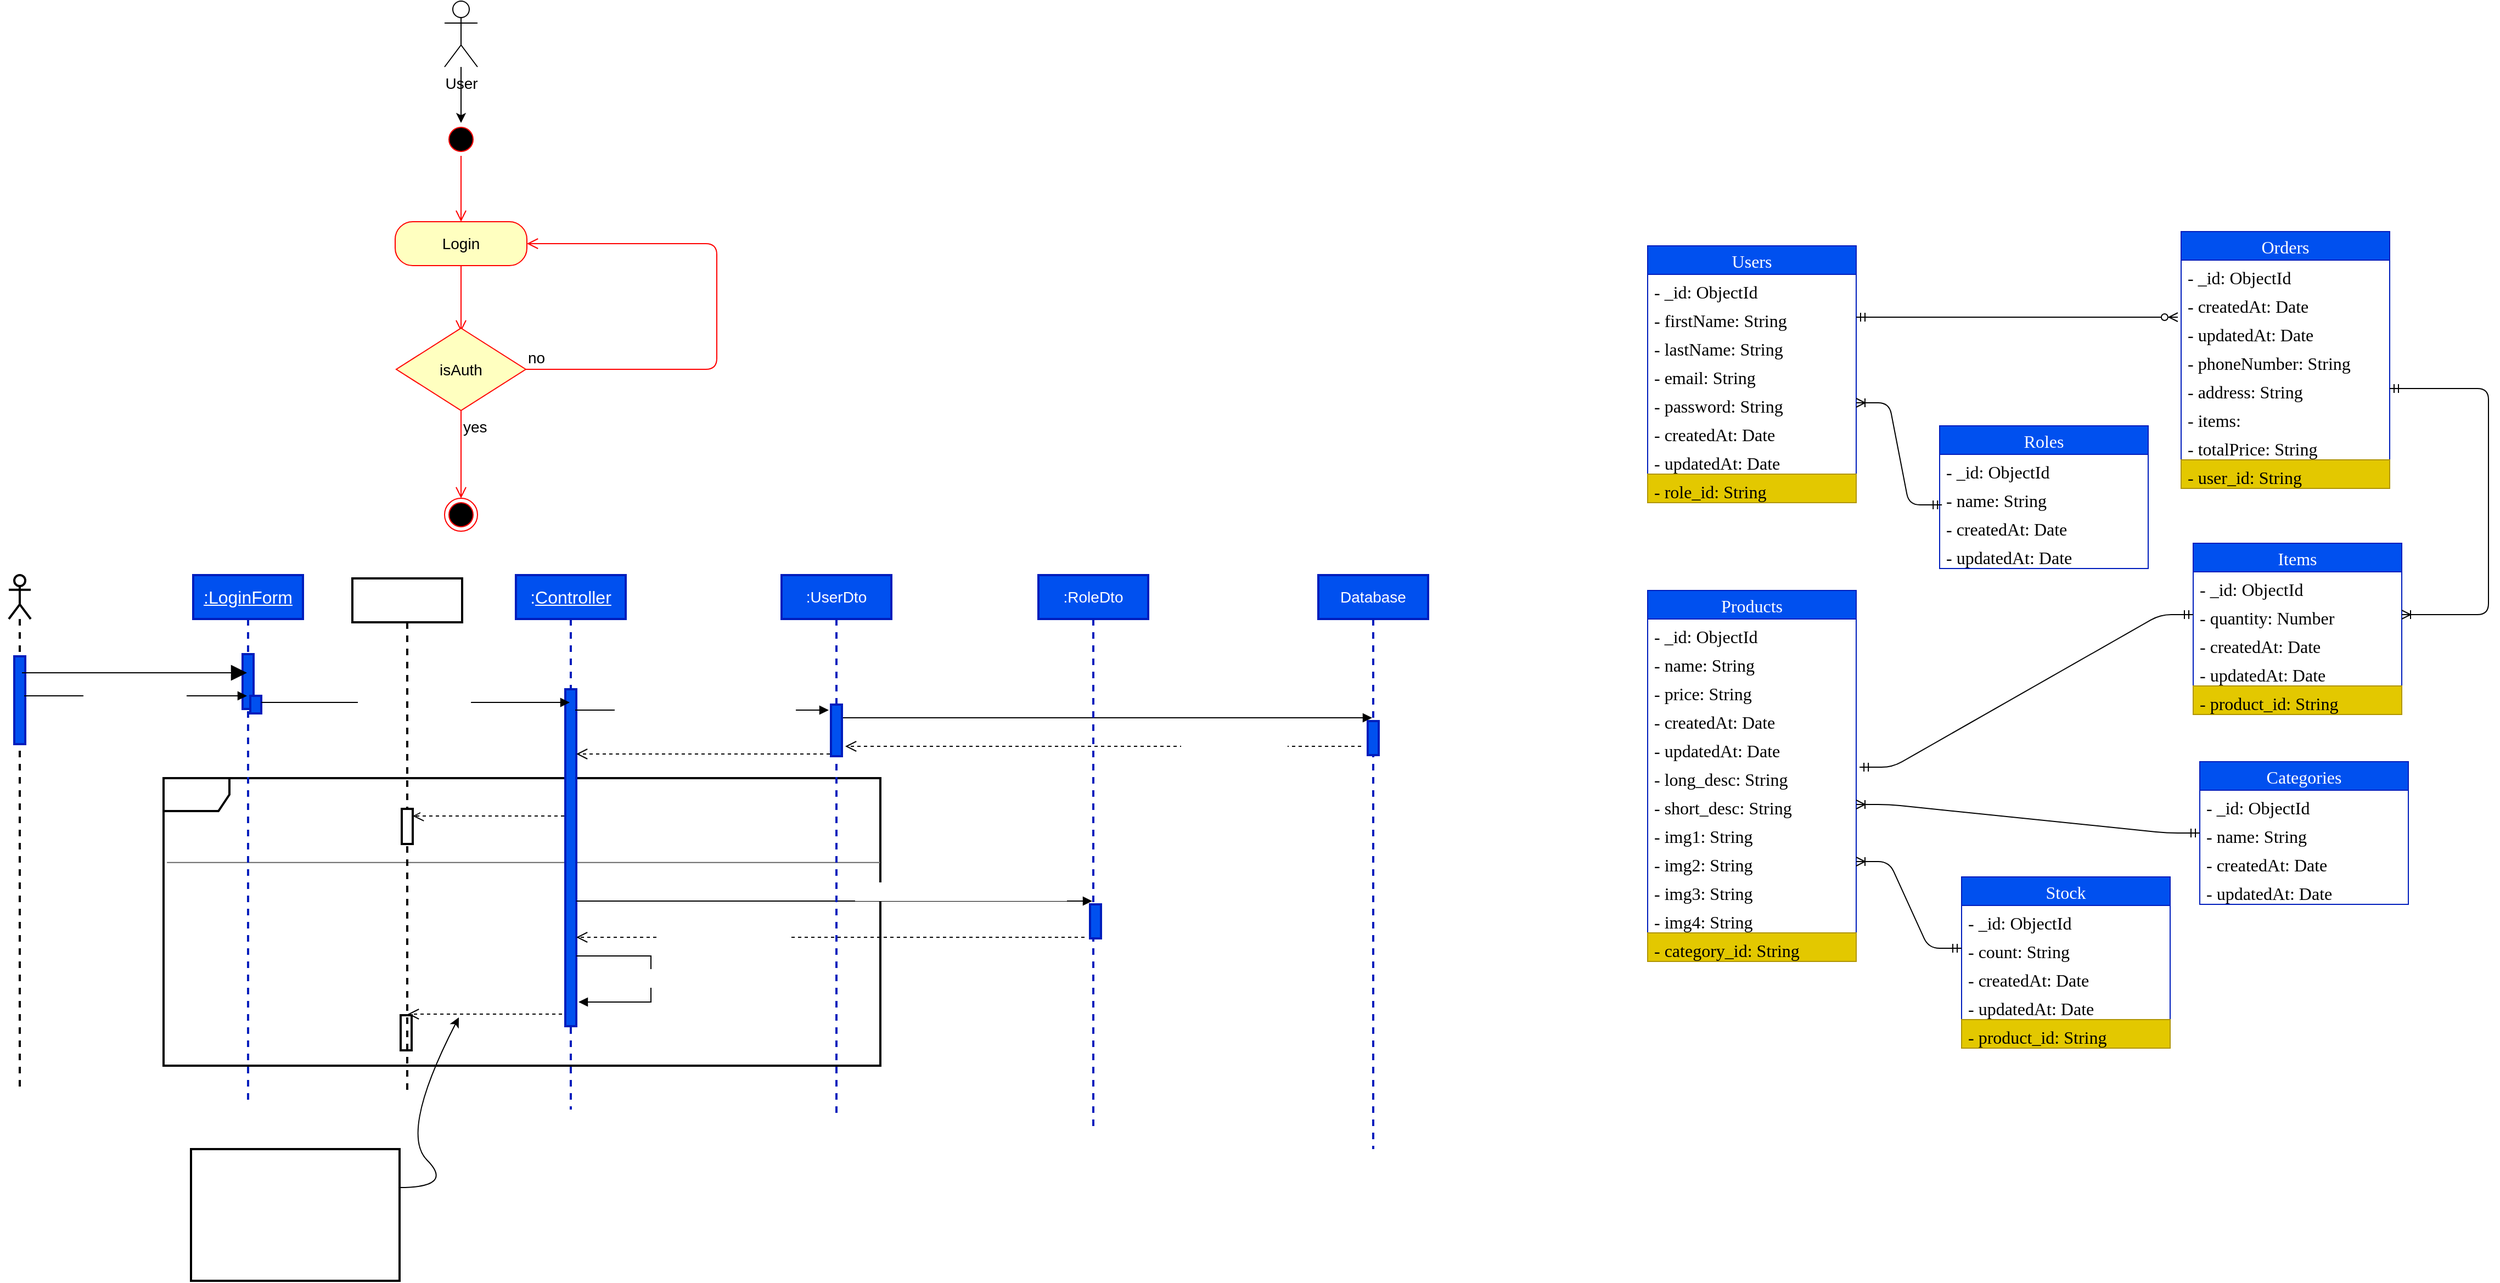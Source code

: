 <mxfile>
    <diagram id="LPCKoAhp3PluDubOU_Ly" name="Page-1">
        <mxGraphModel dx="2795" dy="1184" grid="0" gridSize="10" guides="1" tooltips="1" connect="1" arrows="1" fold="1" page="0" pageScale="1" pageWidth="850" pageHeight="1100" math="0" shadow="0">
            <root>
                <mxCell id="0"/>
                <mxCell id="1" parent="0"/>
                <mxCell id="98" value="" style="group" parent="1" vertex="1" connectable="0">
                    <mxGeometry x="-1232" y="625" width="653" height="262" as="geometry"/>
                </mxCell>
                <mxCell id="95" value="alt" style="shape=umlFrame;whiteSpace=wrap;html=1;strokeWidth=2;fontSize=14;fontColor=#FFFFFF;spacingTop=1;" parent="98" vertex="1">
                    <mxGeometry width="653" height="262" as="geometry"/>
                </mxCell>
                <mxCell id="97" value="&amp;nbsp;[ User not existed ]" style="text;html=1;align=center;verticalAlign=middle;resizable=0;points=[];autosize=1;strokeColor=none;fillColor=none;fontSize=14;fontColor=#FFFFFF;" parent="98" vertex="1">
                    <mxGeometry x="-12.282" y="31.404" width="139" height="29" as="geometry"/>
                </mxCell>
                <mxCell id="99" value="&amp;nbsp;[ User existed ]" style="text;html=1;align=center;verticalAlign=middle;resizable=0;points=[];autosize=1;strokeColor=none;fillColor=none;fontSize=14;fontColor=#FFFFFF;" parent="98" vertex="1">
                    <mxGeometry x="3.071" y="127.411" width="115" height="29" as="geometry"/>
                </mxCell>
                <mxCell id="96" value="" style="line;strokeWidth=1;fillColor=#f5f5f5;align=left;verticalAlign=middle;spacingTop=-1;spacingLeft=3;spacingRight=3;rotatable=0;labelPosition=right;points=[];portConstraint=eastwest;strokeColor=#666666;fontSize=14;fontColor=#333333;" parent="98" vertex="1">
                    <mxGeometry x="3.071" y="73.261" width="649.929" height="7.178" as="geometry"/>
                </mxCell>
                <mxCell id="105" value="7.1: Response Error" style="html=1;verticalAlign=bottom;endArrow=open;dashed=1;endSize=8;fontSize=14;fontColor=#FFFFFF;" parent="98" target="104" edge="1">
                    <mxGeometry relative="1" as="geometry">
                        <mxPoint x="365" y="34.441" as="sourcePoint"/>
                        <mxPoint x="285" y="34.441" as="targetPoint"/>
                    </mxGeometry>
                </mxCell>
                <mxCell id="118" value="7.2.4: Response" style="html=1;verticalAlign=bottom;endArrow=open;dashed=1;endSize=8;fontSize=14;fontColor=#FFFFFF;" parent="98" target="103" edge="1">
                    <mxGeometry relative="1" as="geometry">
                        <mxPoint x="369" y="215" as="sourcePoint"/>
                        <mxPoint x="289" y="215" as="targetPoint"/>
                    </mxGeometry>
                </mxCell>
                <mxCell id="114" value="" style="html=1;points=[];perimeter=orthogonalPerimeter;strokeWidth=2;fontSize=14;fontColor=#FFFFFF;" parent="98" vertex="1">
                    <mxGeometry x="216" y="216" width="10" height="32" as="geometry"/>
                </mxCell>
                <mxCell id="2" value="Users" style="swimlane;fontStyle=0;childLayout=stackLayout;horizontal=1;startSize=26;horizontalStack=0;resizeParent=1;resizeParentMax=0;resizeLast=0;collapsible=1;marginBottom=0;fillColor=#0050ef;fontColor=#ffffff;strokeColor=#001DBC;fontSize=16;spacingTop=0;spacing=2;fontFamily=Times New Roman;" parent="1" vertex="1">
                    <mxGeometry x="120" y="140" width="190" height="234" as="geometry"/>
                </mxCell>
                <mxCell id="3" value="- _id: ObjectId" style="text;strokeColor=none;fillColor=none;align=left;verticalAlign=top;spacingLeft=4;spacingRight=4;overflow=hidden;rotatable=0;points=[[0,0.5],[1,0.5]];portConstraint=eastwest;fontSize=16;spacingTop=0;spacing=2;fontFamily=Times New Roman;" parent="2" vertex="1">
                    <mxGeometry y="26" width="190" height="26" as="geometry"/>
                </mxCell>
                <mxCell id="6" value="- firstName: String&#10;" style="text;strokeColor=none;fillColor=none;align=left;verticalAlign=top;spacingLeft=4;spacingRight=4;overflow=hidden;rotatable=0;points=[[0,0.5],[1,0.5]];portConstraint=eastwest;fontSize=16;spacingTop=0;spacing=2;fontFamily=Times New Roman;" parent="2" vertex="1">
                    <mxGeometry y="52" width="190" height="26" as="geometry"/>
                </mxCell>
                <mxCell id="7" value="- lastName: String" style="text;strokeColor=none;fillColor=none;align=left;verticalAlign=top;spacingLeft=4;spacingRight=4;overflow=hidden;rotatable=0;points=[[0,0.5],[1,0.5]];portConstraint=eastwest;fontSize=16;spacingTop=0;spacing=2;fontFamily=Times New Roman;" parent="2" vertex="1">
                    <mxGeometry y="78" width="190" height="26" as="geometry"/>
                </mxCell>
                <mxCell id="8" value="- email: String" style="text;strokeColor=none;fillColor=none;align=left;verticalAlign=top;spacingLeft=4;spacingRight=4;overflow=hidden;rotatable=0;points=[[0,0.5],[1,0.5]];portConstraint=eastwest;fontSize=16;spacingTop=0;spacing=2;fontFamily=Times New Roman;" parent="2" vertex="1">
                    <mxGeometry y="104" width="190" height="26" as="geometry"/>
                </mxCell>
                <mxCell id="9" value="- password: String" style="text;strokeColor=none;fillColor=none;align=left;verticalAlign=top;spacingLeft=4;spacingRight=4;overflow=hidden;rotatable=0;points=[[0,0.5],[1,0.5]];portConstraint=eastwest;fontSize=16;spacingTop=0;spacing=2;fontFamily=Times New Roman;" parent="2" vertex="1">
                    <mxGeometry y="130" width="190" height="26" as="geometry"/>
                </mxCell>
                <mxCell id="10" value="- createdAt: Date" style="text;strokeColor=none;fillColor=none;align=left;verticalAlign=top;spacingLeft=4;spacingRight=4;overflow=hidden;rotatable=0;points=[[0,0.5],[1,0.5]];portConstraint=eastwest;fontSize=16;spacingTop=0;spacing=2;fontFamily=Times New Roman;" parent="2" vertex="1">
                    <mxGeometry y="156" width="190" height="26" as="geometry"/>
                </mxCell>
                <mxCell id="11" value="- updatedAt: Date" style="text;strokeColor=none;fillColor=none;align=left;verticalAlign=top;spacingLeft=4;spacingRight=4;overflow=hidden;rotatable=0;points=[[0,0.5],[1,0.5]];portConstraint=eastwest;fontSize=16;spacingTop=0;spacing=2;fontFamily=Times New Roman;" parent="2" vertex="1">
                    <mxGeometry y="182" width="190" height="26" as="geometry"/>
                </mxCell>
                <mxCell id="27" value="- role_id: String" style="text;strokeColor=#B09500;fillColor=#e3c800;align=left;verticalAlign=top;spacingLeft=4;spacingRight=4;overflow=hidden;rotatable=0;points=[[0,0.5],[1,0.5]];portConstraint=eastwest;fontSize=16;fontColor=#000000;spacingTop=0;spacing=2;fontFamily=Times New Roman;" parent="2" vertex="1">
                    <mxGeometry y="208" width="190" height="26" as="geometry"/>
                </mxCell>
                <mxCell id="12" value="Roles" style="swimlane;fontStyle=0;childLayout=stackLayout;horizontal=1;startSize=26;horizontalStack=0;resizeParent=1;resizeParentMax=0;resizeLast=0;collapsible=1;marginBottom=0;fillColor=#0050ef;fontColor=#ffffff;strokeColor=#001DBC;fontSize=16;spacingTop=0;spacing=2;fontFamily=Times New Roman;" parent="1" vertex="1">
                    <mxGeometry x="386" y="304" width="190" height="130" as="geometry">
                        <mxRectangle x="510" y="80" width="76" height="31" as="alternateBounds"/>
                    </mxGeometry>
                </mxCell>
                <mxCell id="13" value="- _id: ObjectId" style="text;strokeColor=none;fillColor=none;align=left;verticalAlign=top;spacingLeft=4;spacingRight=4;overflow=hidden;rotatable=0;points=[[0,0.5],[1,0.5]];portConstraint=eastwest;fontSize=16;spacingTop=0;spacing=2;fontFamily=Times New Roman;" parent="12" vertex="1">
                    <mxGeometry y="26" width="190" height="26" as="geometry"/>
                </mxCell>
                <mxCell id="14" value="- name: String" style="text;strokeColor=none;fillColor=none;align=left;verticalAlign=top;spacingLeft=4;spacingRight=4;overflow=hidden;rotatable=0;points=[[0,0.5],[1,0.5]];portConstraint=eastwest;fontSize=16;spacingTop=0;spacing=2;fontFamily=Times New Roman;" parent="12" vertex="1">
                    <mxGeometry y="52" width="190" height="26" as="geometry"/>
                </mxCell>
                <mxCell id="22" value="- createdAt: Date" style="text;strokeColor=none;fillColor=none;align=left;verticalAlign=top;spacingLeft=4;spacingRight=4;overflow=hidden;rotatable=0;points=[[0,0.5],[1,0.5]];portConstraint=eastwest;fontSize=16;spacingTop=0;spacing=2;fontFamily=Times New Roman;" parent="12" vertex="1">
                    <mxGeometry y="78" width="190" height="26" as="geometry"/>
                </mxCell>
                <mxCell id="23" value="- updatedAt: Date" style="text;strokeColor=none;fillColor=none;align=left;verticalAlign=top;spacingLeft=4;spacingRight=4;overflow=hidden;rotatable=0;points=[[0,0.5],[1,0.5]];portConstraint=eastwest;fontSize=16;spacingTop=0;spacing=2;fontFamily=Times New Roman;" parent="12" vertex="1">
                    <mxGeometry y="104" width="190" height="26" as="geometry"/>
                </mxCell>
                <mxCell id="26" value="" style="edgeStyle=entityRelationEdgeStyle;fontSize=16;endArrow=ERoneToMany;startArrow=ERmandOne;entryX=1;entryY=0.5;entryDx=0;entryDy=0;exitX=0.011;exitY=0.769;exitDx=0;exitDy=0;exitPerimeter=0;spacingTop=0;spacing=2;fontFamily=Times New Roman;" parent="1" source="14" target="9" edge="1">
                    <mxGeometry width="100" height="100" relative="1" as="geometry">
                        <mxPoint x="370" y="420" as="sourcePoint"/>
                        <mxPoint x="470" y="320" as="targetPoint"/>
                    </mxGeometry>
                </mxCell>
                <mxCell id="28" value="Products" style="swimlane;fontStyle=0;childLayout=stackLayout;horizontal=1;startSize=26;horizontalStack=0;resizeParent=1;resizeParentMax=0;resizeLast=0;collapsible=1;marginBottom=0;fillColor=#0050ef;fontColor=#ffffff;strokeColor=#001DBC;fontSize=16;spacingTop=0;spacing=2;fontFamily=Times New Roman;" parent="1" vertex="1">
                    <mxGeometry x="120" y="454" width="190" height="338" as="geometry"/>
                </mxCell>
                <mxCell id="29" value="- _id: ObjectId" style="text;strokeColor=none;fillColor=none;align=left;verticalAlign=top;spacingLeft=4;spacingRight=4;overflow=hidden;rotatable=0;points=[[0,0.5],[1,0.5]];portConstraint=eastwest;fontSize=16;spacingTop=0;spacing=2;fontFamily=Times New Roman;" parent="28" vertex="1">
                    <mxGeometry y="26" width="190" height="26" as="geometry"/>
                </mxCell>
                <mxCell id="30" value="- name: String" style="text;strokeColor=none;fillColor=none;align=left;verticalAlign=top;spacingLeft=4;spacingRight=4;overflow=hidden;rotatable=0;points=[[0,0.5],[1,0.5]];portConstraint=eastwest;fontSize=16;spacingTop=0;spacing=2;fontFamily=Times New Roman;" parent="28" vertex="1">
                    <mxGeometry y="52" width="190" height="26" as="geometry"/>
                </mxCell>
                <mxCell id="33" value="- price: String" style="text;strokeColor=none;fillColor=none;align=left;verticalAlign=top;spacingLeft=4;spacingRight=4;overflow=hidden;rotatable=0;points=[[0,0.5],[1,0.5]];portConstraint=eastwest;fontSize=16;spacingTop=0;spacing=2;fontFamily=Times New Roman;" parent="28" vertex="1">
                    <mxGeometry y="78" width="190" height="26" as="geometry"/>
                </mxCell>
                <mxCell id="31" value="- createdAt: Date" style="text;strokeColor=none;fillColor=none;align=left;verticalAlign=top;spacingLeft=4;spacingRight=4;overflow=hidden;rotatable=0;points=[[0,0.5],[1,0.5]];portConstraint=eastwest;fontSize=16;spacingTop=0;spacing=2;fontFamily=Times New Roman;" parent="28" vertex="1">
                    <mxGeometry y="104" width="190" height="26" as="geometry"/>
                </mxCell>
                <mxCell id="32" value="- updatedAt: Date" style="text;strokeColor=none;fillColor=none;align=left;verticalAlign=top;spacingLeft=4;spacingRight=4;overflow=hidden;rotatable=0;points=[[0,0.5],[1,0.5]];portConstraint=eastwest;fontSize=16;spacingTop=0;spacing=2;fontFamily=Times New Roman;" parent="28" vertex="1">
                    <mxGeometry y="130" width="190" height="26" as="geometry"/>
                </mxCell>
                <mxCell id="41" value="- long_desc: String" style="text;strokeColor=none;fillColor=none;align=left;verticalAlign=top;spacingLeft=4;spacingRight=4;overflow=hidden;rotatable=0;points=[[0,0.5],[1,0.5]];portConstraint=eastwest;fontSize=16;spacingTop=0;spacing=2;fontFamily=Times New Roman;" parent="28" vertex="1">
                    <mxGeometry y="156" width="190" height="26" as="geometry"/>
                </mxCell>
                <mxCell id="50" value="- short_desc: String" style="text;strokeColor=none;fillColor=none;align=left;verticalAlign=top;spacingLeft=4;spacingRight=4;overflow=hidden;rotatable=0;points=[[0,0.5],[1,0.5]];portConstraint=eastwest;fontSize=16;spacingTop=0;spacing=2;fontFamily=Times New Roman;" parent="28" vertex="1">
                    <mxGeometry y="182" width="190" height="26" as="geometry"/>
                </mxCell>
                <mxCell id="51" value="- img1: String" style="text;strokeColor=none;fillColor=none;align=left;verticalAlign=top;spacingLeft=4;spacingRight=4;overflow=hidden;rotatable=0;points=[[0,0.5],[1,0.5]];portConstraint=eastwest;fontSize=16;spacingTop=0;spacing=2;fontFamily=Times New Roman;" parent="28" vertex="1">
                    <mxGeometry y="208" width="190" height="26" as="geometry"/>
                </mxCell>
                <mxCell id="52" value="- img2: String" style="text;strokeColor=none;fillColor=none;align=left;verticalAlign=top;spacingLeft=4;spacingRight=4;overflow=hidden;rotatable=0;points=[[0,0.5],[1,0.5]];portConstraint=eastwest;fontSize=16;spacingTop=0;spacing=2;fontFamily=Times New Roman;" parent="28" vertex="1">
                    <mxGeometry y="234" width="190" height="26" as="geometry"/>
                </mxCell>
                <mxCell id="53" value="- img3: String" style="text;strokeColor=none;fillColor=none;align=left;verticalAlign=top;spacingLeft=4;spacingRight=4;overflow=hidden;rotatable=0;points=[[0,0.5],[1,0.5]];portConstraint=eastwest;fontSize=16;spacingTop=0;spacing=2;fontFamily=Times New Roman;" parent="28" vertex="1">
                    <mxGeometry y="260" width="190" height="26" as="geometry"/>
                </mxCell>
                <mxCell id="54" value="- img4: String" style="text;strokeColor=none;fillColor=none;align=left;verticalAlign=top;spacingLeft=4;spacingRight=4;overflow=hidden;rotatable=0;points=[[0,0.5],[1,0.5]];portConstraint=eastwest;fontSize=16;spacingTop=0;spacing=2;fontFamily=Times New Roman;" parent="28" vertex="1">
                    <mxGeometry y="286" width="190" height="26" as="geometry"/>
                </mxCell>
                <mxCell id="39" value="- category_id: String" style="text;strokeColor=#B09500;fillColor=#e3c800;align=left;verticalAlign=top;spacingLeft=4;spacingRight=4;overflow=hidden;rotatable=0;points=[[0,0.5],[1,0.5]];portConstraint=eastwest;fontSize=16;fontColor=#000000;spacingTop=0;spacing=2;fontFamily=Times New Roman;" parent="28" vertex="1">
                    <mxGeometry y="312" width="190" height="26" as="geometry"/>
                </mxCell>
                <mxCell id="34" value="Categories" style="swimlane;fontStyle=0;childLayout=stackLayout;horizontal=1;startSize=26;horizontalStack=0;resizeParent=1;resizeParentMax=0;resizeLast=0;collapsible=1;marginBottom=0;fillColor=#0050ef;fontColor=#ffffff;strokeColor=#001DBC;fontSize=16;spacingTop=0;spacing=2;fontFamily=Times New Roman;" parent="1" vertex="1">
                    <mxGeometry x="623" y="610" width="190" height="130" as="geometry"/>
                </mxCell>
                <mxCell id="35" value="- _id: ObjectId" style="text;strokeColor=none;fillColor=none;align=left;verticalAlign=top;spacingLeft=4;spacingRight=4;overflow=hidden;rotatable=0;points=[[0,0.5],[1,0.5]];portConstraint=eastwest;fontSize=16;spacingTop=0;spacing=2;fontFamily=Times New Roman;" parent="34" vertex="1">
                    <mxGeometry y="26" width="190" height="26" as="geometry"/>
                </mxCell>
                <mxCell id="36" value="- name: String" style="text;strokeColor=none;fillColor=none;align=left;verticalAlign=top;spacingLeft=4;spacingRight=4;overflow=hidden;rotatable=0;points=[[0,0.5],[1,0.5]];portConstraint=eastwest;fontSize=16;spacingTop=0;spacing=2;fontFamily=Times New Roman;" parent="34" vertex="1">
                    <mxGeometry y="52" width="190" height="26" as="geometry"/>
                </mxCell>
                <mxCell id="37" value="- createdAt: Date" style="text;strokeColor=none;fillColor=none;align=left;verticalAlign=top;spacingLeft=4;spacingRight=4;overflow=hidden;rotatable=0;points=[[0,0.5],[1,0.5]];portConstraint=eastwest;fontSize=16;spacingTop=0;spacing=2;fontFamily=Times New Roman;" parent="34" vertex="1">
                    <mxGeometry y="78" width="190" height="26" as="geometry"/>
                </mxCell>
                <mxCell id="38" value="- updatedAt: Date" style="text;strokeColor=none;fillColor=none;align=left;verticalAlign=top;spacingLeft=4;spacingRight=4;overflow=hidden;rotatable=0;points=[[0,0.5],[1,0.5]];portConstraint=eastwest;fontSize=16;spacingTop=0;spacing=2;fontFamily=Times New Roman;" parent="34" vertex="1">
                    <mxGeometry y="104" width="190" height="26" as="geometry"/>
                </mxCell>
                <mxCell id="40" value="" style="edgeStyle=entityRelationEdgeStyle;fontSize=16;endArrow=ERoneToMany;startArrow=ERmandOne;entryX=1;entryY=0.5;entryDx=0;entryDy=0;exitX=0;exitY=0.5;exitDx=0;exitDy=0;spacingTop=0;spacing=2;fontFamily=Times New Roman;" parent="1" source="36" target="50" edge="1">
                    <mxGeometry width="100" height="100" relative="1" as="geometry">
                        <mxPoint x="815" y="674.004" as="sourcePoint"/>
                        <mxPoint x="612.91" y="753.01" as="targetPoint"/>
                    </mxGeometry>
                </mxCell>
                <mxCell id="55" value="Login" style="rounded=1;whiteSpace=wrap;html=1;arcSize=40;fontColor=#000000;fillColor=#ffffc0;strokeColor=#ff0000;fontSize=14;" parent="1" vertex="1">
                    <mxGeometry x="-1021" y="118" width="120" height="40" as="geometry"/>
                </mxCell>
                <mxCell id="56" value="" style="edgeStyle=orthogonalEdgeStyle;html=1;verticalAlign=bottom;endArrow=open;endSize=8;strokeColor=#ff0000;fontSize=14;" parent="1" source="55" edge="1">
                    <mxGeometry relative="1" as="geometry">
                        <mxPoint x="-961" y="218" as="targetPoint"/>
                    </mxGeometry>
                </mxCell>
                <mxCell id="57" value="" style="ellipse;html=1;shape=startState;fillColor=#000000;strokeColor=#ff0000;fontSize=14;" parent="1" vertex="1">
                    <mxGeometry x="-976" y="28" width="30" height="30" as="geometry"/>
                </mxCell>
                <mxCell id="58" value="" style="edgeStyle=orthogonalEdgeStyle;html=1;verticalAlign=bottom;endArrow=open;endSize=8;strokeColor=#ff0000;fontSize=14;" parent="1" source="57" edge="1">
                    <mxGeometry relative="1" as="geometry">
                        <mxPoint x="-961" y="118" as="targetPoint"/>
                    </mxGeometry>
                </mxCell>
                <mxCell id="60" value="" style="edgeStyle=none;html=1;fontSize=14;" parent="1" source="59" target="57" edge="1">
                    <mxGeometry relative="1" as="geometry"/>
                </mxCell>
                <mxCell id="59" value="User" style="shape=umlActor;verticalLabelPosition=bottom;verticalAlign=top;html=1;fontSize=14;" parent="1" vertex="1">
                    <mxGeometry x="-976" y="-83" width="30" height="60" as="geometry"/>
                </mxCell>
                <mxCell id="61" value="&lt;font color=&quot;#000000&quot;&gt;isAuth&lt;/font&gt;" style="rhombus;whiteSpace=wrap;html=1;fillColor=#ffffc0;strokeColor=#ff0000;fontSize=14;" parent="1" vertex="1">
                    <mxGeometry x="-1020" y="215" width="118" height="75" as="geometry"/>
                </mxCell>
                <mxCell id="62" value="no" style="edgeStyle=orthogonalEdgeStyle;html=1;align=left;verticalAlign=bottom;endArrow=open;endSize=8;strokeColor=#ff0000;fontSize=14;" parent="1" source="61" target="55" edge="1">
                    <mxGeometry x="-1" relative="1" as="geometry">
                        <mxPoint x="-899" y="133" as="targetPoint"/>
                        <Array as="points">
                            <mxPoint x="-728" y="253"/>
                            <mxPoint x="-728" y="138"/>
                        </Array>
                    </mxGeometry>
                </mxCell>
                <mxCell id="63" value="yes" style="edgeStyle=orthogonalEdgeStyle;html=1;align=left;verticalAlign=top;endArrow=open;endSize=8;strokeColor=#ff0000;fontSize=14;" parent="1" source="61" target="64" edge="1">
                    <mxGeometry x="-1" relative="1" as="geometry">
                        <mxPoint x="-961" y="385" as="targetPoint"/>
                    </mxGeometry>
                </mxCell>
                <mxCell id="64" value="" style="ellipse;html=1;shape=endState;fillColor=#000000;strokeColor=#ff0000;fontSize=14;fontColor=#000000;" parent="1" vertex="1">
                    <mxGeometry x="-976" y="370" width="30" height="30" as="geometry"/>
                </mxCell>
                <mxCell id="66" value="&lt;u&gt;:LoginForm&lt;br&gt;&lt;/u&gt;" style="shape=umlLifeline;perimeter=lifelinePerimeter;whiteSpace=wrap;html=1;container=1;collapsible=0;recursiveResize=0;outlineConnect=0;fontSize=16;fontColor=#ffffff;fillColor=#0050ef;strokeColor=#001DBC;spacing=2;strokeWidth=2;" parent="1" vertex="1">
                    <mxGeometry x="-1205" y="440" width="100" height="480" as="geometry"/>
                </mxCell>
                <mxCell id="73" value="" style="html=1;points=[];perimeter=orthogonalPerimeter;strokeWidth=2;fontSize=16;fontColor=#ffffff;fillColor=#0050ef;strokeColor=#001DBC;" parent="66" vertex="1">
                    <mxGeometry x="45" y="72" width="10" height="50" as="geometry"/>
                </mxCell>
                <mxCell id="82" value="" style="html=1;points=[];perimeter=orthogonalPerimeter;strokeWidth=2;fontSize=14;fontColor=#ffffff;fillColor=#0050ef;strokeColor=#001DBC;" parent="66" vertex="1">
                    <mxGeometry x="52" y="110" width="10" height="16" as="geometry"/>
                </mxCell>
                <mxCell id="71" value="" style="shape=umlLifeline;participant=umlActor;perimeter=lifelinePerimeter;whiteSpace=wrap;html=1;container=1;collapsible=0;recursiveResize=0;verticalAlign=top;spacingTop=36;outlineConnect=0;strokeWidth=2;fontSize=16;fontColor=#FFFFFF;" parent="1" vertex="1">
                    <mxGeometry x="-1373" y="440" width="20" height="470" as="geometry"/>
                </mxCell>
                <mxCell id="72" value="" style="html=1;points=[];perimeter=orthogonalPerimeter;strokeWidth=2;fontSize=16;fontColor=#ffffff;fillColor=#0050ef;strokeColor=#001DBC;" parent="71" vertex="1">
                    <mxGeometry x="5" y="74" width="10" height="80" as="geometry"/>
                </mxCell>
                <mxCell id="76" value="" style="endArrow=block;endFill=1;endSize=12;html=1;fontSize=16;fontColor=#FFFFFF;" parent="71" target="66" edge="1">
                    <mxGeometry width="160" relative="1" as="geometry">
                        <mxPoint x="12" y="89" as="sourcePoint"/>
                        <mxPoint x="172" y="89" as="targetPoint"/>
                    </mxGeometry>
                </mxCell>
                <mxCell id="84" value="2: Click &quot;Login&quot;" style="html=1;verticalAlign=bottom;endArrow=block;fontSize=14;fontColor=#FFFFFF;" parent="71" target="66" edge="1">
                    <mxGeometry x="-0.015" y="-3" width="80" relative="1" as="geometry">
                        <mxPoint x="14" y="110" as="sourcePoint"/>
                        <mxPoint x="94" y="110" as="targetPoint"/>
                        <mxPoint as="offset"/>
                    </mxGeometry>
                </mxCell>
                <mxCell id="74" value=":&lt;u&gt;Controller&lt;br&gt;&lt;/u&gt;" style="shape=umlLifeline;perimeter=lifelinePerimeter;whiteSpace=wrap;html=1;container=1;collapsible=0;recursiveResize=0;outlineConnect=0;fontSize=16;fontColor=#ffffff;fillColor=#0050ef;strokeColor=#001DBC;spacing=2;strokeWidth=2;" parent="1" vertex="1">
                    <mxGeometry x="-911" y="440" width="100" height="487" as="geometry"/>
                </mxCell>
                <mxCell id="75" value="" style="html=1;points=[];perimeter=orthogonalPerimeter;strokeWidth=2;fontSize=16;fontColor=#ffffff;fillColor=#0050ef;strokeColor=#001DBC;" parent="74" vertex="1">
                    <mxGeometry x="45" y="104" width="10" height="307" as="geometry"/>
                </mxCell>
                <mxCell id="89" value="4: findOne( {email: email} )" style="html=1;verticalAlign=bottom;endArrow=block;fontSize=14;fontColor=#FFFFFF;" parent="74" edge="1">
                    <mxGeometry x="0.022" y="-9" width="80" relative="1" as="geometry">
                        <mxPoint x="54" y="123" as="sourcePoint"/>
                        <mxPoint x="285" y="123" as="targetPoint"/>
                        <mxPoint as="offset"/>
                    </mxGeometry>
                </mxCell>
                <mxCell id="106" value="7.2.1: findById( Result.role_id )" style="html=1;verticalAlign=bottom;endArrow=block;fontSize=14;fontColor=#FFFFFF;" parent="74" target="86" edge="1">
                    <mxGeometry x="0.489" y="-2" width="80" relative="1" as="geometry">
                        <mxPoint x="55" y="297" as="sourcePoint"/>
                        <mxPoint x="469" y="297" as="targetPoint"/>
                        <mxPoint as="offset"/>
                    </mxGeometry>
                </mxCell>
                <mxCell id="116" value="" style="edgeStyle=orthogonalEdgeStyle;html=1;align=left;spacingLeft=2;endArrow=block;rounded=0;fontSize=14;fontColor=#FFFFFF;" parent="74" edge="1">
                    <mxGeometry x="0.221" y="-9" relative="1" as="geometry">
                        <mxPoint x="55" y="347" as="sourcePoint"/>
                        <Array as="points">
                            <mxPoint x="123" y="347"/>
                            <mxPoint x="123" y="389"/>
                            <mxPoint x="60" y="389"/>
                        </Array>
                        <mxPoint x="57" y="389" as="targetPoint"/>
                        <mxPoint x="9" y="9" as="offset"/>
                    </mxGeometry>
                </mxCell>
                <mxCell id="117" value="7.2.3: authenticationClient( email, pass )" style="edgeLabel;html=1;align=center;verticalAlign=middle;resizable=0;points=[];fontSize=14;fontColor=#FFFFFF;" parent="116" vertex="1" connectable="0">
                    <mxGeometry x="0.159" y="-1" relative="1" as="geometry">
                        <mxPoint x="62" y="-14" as="offset"/>
                    </mxGeometry>
                </mxCell>
                <mxCell id="77" value="1: Input email/password" style="text;html=1;align=center;verticalAlign=middle;resizable=0;points=[];autosize=1;strokeColor=none;fillColor=none;fontSize=14;fontColor=#FFFFFF;" parent="1" vertex="1">
                    <mxGeometry x="-1342" y="501" width="166" height="29" as="geometry"/>
                </mxCell>
                <mxCell id="83" value="3: Send requrest" style="html=1;verticalAlign=bottom;endArrow=block;fontSize=14;fontColor=#FFFFFF;exitX=1;exitY=0.265;exitDx=0;exitDy=0;exitPerimeter=0;" parent="1" edge="1">
                    <mxGeometry x="-0.011" y="-6" width="80" relative="1" as="geometry">
                        <mxPoint x="-1143" y="556.01" as="sourcePoint"/>
                        <mxPoint x="-862" y="556.01" as="targetPoint"/>
                        <mxPoint as="offset"/>
                    </mxGeometry>
                </mxCell>
                <mxCell id="85" value=":UserDto" style="shape=umlLifeline;perimeter=lifelinePerimeter;whiteSpace=wrap;html=1;container=1;collapsible=0;recursiveResize=0;outlineConnect=0;strokeWidth=2;fontSize=14;fontColor=#ffffff;fillColor=#0050ef;strokeColor=#001DBC;" parent="1" vertex="1">
                    <mxGeometry x="-669" y="440" width="100" height="490" as="geometry"/>
                </mxCell>
                <mxCell id="87" value="" style="html=1;points=[];perimeter=orthogonalPerimeter;strokeWidth=2;fontSize=16;fontColor=#ffffff;fillColor=#0050ef;strokeColor=#001DBC;" parent="85" vertex="1">
                    <mxGeometry x="45" y="118" width="10" height="47" as="geometry"/>
                </mxCell>
                <mxCell id="92" value="5: exec()" style="html=1;verticalAlign=bottom;endArrow=block;fontSize=14;fontColor=#FFFFFF;" parent="85" target="91" edge="1">
                    <mxGeometry x="0.639" width="80" relative="1" as="geometry">
                        <mxPoint x="56" y="130" as="sourcePoint"/>
                        <mxPoint x="136" y="130" as="targetPoint"/>
                        <mxPoint as="offset"/>
                    </mxGeometry>
                </mxCell>
                <mxCell id="86" value=":RoleDto" style="shape=umlLifeline;perimeter=lifelinePerimeter;whiteSpace=wrap;html=1;container=1;collapsible=0;recursiveResize=0;outlineConnect=0;strokeWidth=2;fontSize=14;fontColor=#ffffff;fillColor=#0050ef;strokeColor=#001DBC;" parent="1" vertex="1">
                    <mxGeometry x="-435" y="440" width="100" height="502" as="geometry"/>
                </mxCell>
                <mxCell id="91" value="Database" style="shape=umlLifeline;perimeter=lifelinePerimeter;whiteSpace=wrap;html=1;container=1;collapsible=0;recursiveResize=0;outlineConnect=0;strokeWidth=2;fontSize=14;fontColor=#ffffff;fillColor=#0050ef;strokeColor=#001DBC;" parent="1" vertex="1">
                    <mxGeometry x="-180" y="440" width="100" height="523" as="geometry"/>
                </mxCell>
                <mxCell id="93" value="" style="html=1;points=[];perimeter=orthogonalPerimeter;strokeWidth=2;fontSize=14;fontColor=#ffffff;fillColor=#0050ef;strokeColor=#001DBC;" parent="91" vertex="1">
                    <mxGeometry x="45" y="133" width="10" height="31" as="geometry"/>
                </mxCell>
                <mxCell id="94" value="5: return Object" style="html=1;verticalAlign=bottom;endArrow=open;dashed=1;endSize=8;fontSize=14;fontColor=#FFFFFF;" parent="1" edge="1">
                    <mxGeometry x="-0.504" y="5" relative="1" as="geometry">
                        <mxPoint x="-141" y="596" as="sourcePoint"/>
                        <mxPoint x="-611" y="596" as="targetPoint"/>
                        <Array as="points">
                            <mxPoint x="-344" y="596"/>
                        </Array>
                        <mxPoint as="offset"/>
                    </mxGeometry>
                </mxCell>
                <mxCell id="101" value="6: return Result" style="html=1;verticalAlign=bottom;endArrow=open;dashed=1;endSize=8;fontSize=14;fontColor=#FFFFFF;" parent="1" target="75" edge="1">
                    <mxGeometry relative="1" as="geometry">
                        <mxPoint x="-625" y="603" as="sourcePoint"/>
                        <mxPoint x="-705" y="603" as="targetPoint"/>
                    </mxGeometry>
                </mxCell>
                <mxCell id="103" value="Browser" style="shape=umlLifeline;perimeter=lifelinePerimeter;whiteSpace=wrap;html=1;container=1;collapsible=0;recursiveResize=0;outlineConnect=0;strokeWidth=2;fontSize=14;fontColor=#FFFFFF;" parent="1" vertex="1">
                    <mxGeometry x="-1060" y="443" width="100" height="468" as="geometry"/>
                </mxCell>
                <mxCell id="104" value="" style="html=1;points=[];perimeter=orthogonalPerimeter;strokeWidth=2;fontSize=14;fontColor=#FFFFFF;" parent="103" vertex="1">
                    <mxGeometry x="45" y="210" width="10" height="32" as="geometry"/>
                </mxCell>
                <mxCell id="107" value="" style="html=1;points=[];perimeter=orthogonalPerimeter;strokeWidth=2;fontSize=14;fontColor=#ffffff;fillColor=#0050ef;strokeColor=#001DBC;" parent="1" vertex="1">
                    <mxGeometry x="-388" y="740" width="10" height="31" as="geometry"/>
                </mxCell>
                <mxCell id="108" value="7.2.2: return Result" style="html=1;verticalAlign=bottom;endArrow=open;dashed=1;endSize=8;fontSize=14;fontColor=#FFFFFF;" parent="1" target="75" edge="1">
                    <mxGeometry x="0.417" y="3" relative="1" as="geometry">
                        <mxPoint x="-393" y="770" as="sourcePoint"/>
                        <mxPoint x="-473" y="770" as="targetPoint"/>
                        <mxPoint as="offset"/>
                    </mxGeometry>
                </mxCell>
                <mxCell id="120" value="&lt;h1&gt;Note&lt;/h1&gt;&lt;p&gt;Response { access_token, refresh_token, userInfo } and saving cookie&lt;/p&gt;" style="text;html=1;strokeColor=default;fillColor=none;spacing=5;spacingTop=-20;whiteSpace=wrap;overflow=hidden;rounded=0;sketch=0;strokeWidth=2;fontSize=14;fontColor=#FFFFFF;" parent="1" vertex="1">
                    <mxGeometry x="-1207" y="963" width="190" height="120" as="geometry"/>
                </mxCell>
                <mxCell id="121" value="" style="curved=1;endArrow=classic;html=1;fontSize=14;fontColor=#FFFFFF;" parent="1" edge="1">
                    <mxGeometry width="50" height="50" relative="1" as="geometry">
                        <mxPoint x="-1017" y="998" as="sourcePoint"/>
                        <mxPoint x="-963" y="843" as="targetPoint"/>
                        <Array as="points">
                            <mxPoint x="-967" y="998"/>
                            <mxPoint x="-1017" y="948"/>
                        </Array>
                    </mxGeometry>
                </mxCell>
                <mxCell id="122" value="Login Sequence" style="text;strokeColor=none;fillColor=none;html=1;fontSize=24;fontStyle=1;verticalAlign=middle;align=center;sketch=0;strokeWidth=2;fontColor=#FFFFFF;" parent="1" vertex="1">
                    <mxGeometry x="-1338" y="349" width="100" height="40" as="geometry"/>
                </mxCell>
                <mxCell id="124" value="Orders" style="swimlane;fontStyle=0;childLayout=stackLayout;horizontal=1;startSize=26;horizontalStack=0;resizeParent=1;resizeParentMax=0;resizeLast=0;collapsible=1;marginBottom=0;fillColor=#0050ef;fontColor=#ffffff;strokeColor=#001DBC;fontSize=16;spacingTop=0;spacing=2;fontFamily=Times New Roman;" parent="1" vertex="1">
                    <mxGeometry x="606" y="127" width="190" height="234" as="geometry"/>
                </mxCell>
                <mxCell id="125" value="- _id: ObjectId" style="text;strokeColor=none;fillColor=none;align=left;verticalAlign=top;spacingLeft=4;spacingRight=4;overflow=hidden;rotatable=0;points=[[0,0.5],[1,0.5]];portConstraint=eastwest;fontSize=16;spacingTop=0;spacing=2;fontFamily=Times New Roman;" parent="124" vertex="1">
                    <mxGeometry y="26" width="190" height="26" as="geometry"/>
                </mxCell>
                <mxCell id="127" value="- createdAt: Date" style="text;strokeColor=none;fillColor=none;align=left;verticalAlign=top;spacingLeft=4;spacingRight=4;overflow=hidden;rotatable=0;points=[[0,0.5],[1,0.5]];portConstraint=eastwest;fontSize=16;spacingTop=0;spacing=2;fontFamily=Times New Roman;" parent="124" vertex="1">
                    <mxGeometry y="52" width="190" height="26" as="geometry"/>
                </mxCell>
                <mxCell id="128" value="- updatedAt: Date" style="text;strokeColor=none;fillColor=none;align=left;verticalAlign=top;spacingLeft=4;spacingRight=4;overflow=hidden;rotatable=0;points=[[0,0.5],[1,0.5]];portConstraint=eastwest;fontSize=16;spacingTop=0;spacing=2;fontFamily=Times New Roman;" parent="124" vertex="1">
                    <mxGeometry y="78" width="190" height="26" as="geometry"/>
                </mxCell>
                <mxCell id="136" value="- phoneNumber: String" style="text;strokeColor=none;fillColor=none;align=left;verticalAlign=top;spacingLeft=4;spacingRight=4;overflow=hidden;rotatable=0;points=[[0,0.5],[1,0.5]];portConstraint=eastwest;fontSize=16;spacingTop=0;spacing=2;fontFamily=Times New Roman;" parent="124" vertex="1">
                    <mxGeometry y="104" width="190" height="26" as="geometry"/>
                </mxCell>
                <mxCell id="137" value="- address: String" style="text;strokeColor=none;fillColor=none;align=left;verticalAlign=top;spacingLeft=4;spacingRight=4;overflow=hidden;rotatable=0;points=[[0,0.5],[1,0.5]];portConstraint=eastwest;fontSize=16;spacingTop=0;spacing=2;fontFamily=Times New Roman;" parent="124" vertex="1">
                    <mxGeometry y="130" width="190" height="26" as="geometry"/>
                </mxCell>
                <mxCell id="138" value="- items: " style="text;strokeColor=none;fillColor=none;align=left;verticalAlign=top;spacingLeft=4;spacingRight=4;overflow=hidden;rotatable=0;points=[[0,0.5],[1,0.5]];portConstraint=eastwest;fontSize=16;spacingTop=0;spacing=2;fontFamily=Times New Roman;" parent="124" vertex="1">
                    <mxGeometry y="156" width="190" height="26" as="geometry"/>
                </mxCell>
                <mxCell id="139" value="- totalPrice: String" style="text;strokeColor=none;fillColor=none;align=left;verticalAlign=top;spacingLeft=4;spacingRight=4;overflow=hidden;rotatable=0;points=[[0,0.5],[1,0.5]];portConstraint=eastwest;fontSize=16;spacingTop=0;spacing=2;fontFamily=Times New Roman;" parent="124" vertex="1">
                    <mxGeometry y="182" width="190" height="26" as="geometry"/>
                </mxCell>
                <mxCell id="126" value="- user_id: String" style="text;strokeColor=#B09500;fillColor=#e3c800;align=left;verticalAlign=top;spacingLeft=4;spacingRight=4;overflow=hidden;rotatable=0;points=[[0,0.5],[1,0.5]];portConstraint=eastwest;fontSize=16;spacingTop=0;spacing=2;fontFamily=Times New Roman;fontColor=#000000;" parent="124" vertex="1">
                    <mxGeometry y="208" width="190" height="26" as="geometry"/>
                </mxCell>
                <mxCell id="129" value="Stock" style="swimlane;fontStyle=0;childLayout=stackLayout;horizontal=1;startSize=26;horizontalStack=0;resizeParent=1;resizeParentMax=0;resizeLast=0;collapsible=1;marginBottom=0;fillColor=#0050ef;fontColor=#ffffff;strokeColor=#001DBC;fontSize=16;spacingTop=0;spacing=2;fontFamily=Times New Roman;" parent="1" vertex="1">
                    <mxGeometry x="406" y="715" width="190" height="156" as="geometry">
                        <mxRectangle x="510" y="80" width="76" height="31" as="alternateBounds"/>
                    </mxGeometry>
                </mxCell>
                <mxCell id="130" value="- _id: ObjectId" style="text;strokeColor=none;fillColor=none;align=left;verticalAlign=top;spacingLeft=4;spacingRight=4;overflow=hidden;rotatable=0;points=[[0,0.5],[1,0.5]];portConstraint=eastwest;fontSize=16;spacingTop=0;spacing=2;fontFamily=Times New Roman;" parent="129" vertex="1">
                    <mxGeometry y="26" width="190" height="26" as="geometry"/>
                </mxCell>
                <mxCell id="131" value="- count: String" style="text;strokeColor=none;fillColor=none;align=left;verticalAlign=top;spacingLeft=4;spacingRight=4;overflow=hidden;rotatable=0;points=[[0,0.5],[1,0.5]];portConstraint=eastwest;fontSize=16;spacingTop=0;spacing=2;fontFamily=Times New Roman;" parent="129" vertex="1">
                    <mxGeometry y="52" width="190" height="26" as="geometry"/>
                </mxCell>
                <mxCell id="132" value="- createdAt: Date" style="text;strokeColor=none;fillColor=none;align=left;verticalAlign=top;spacingLeft=4;spacingRight=4;overflow=hidden;rotatable=0;points=[[0,0.5],[1,0.5]];portConstraint=eastwest;fontSize=16;spacingTop=0;spacing=2;fontFamily=Times New Roman;" parent="129" vertex="1">
                    <mxGeometry y="78" width="190" height="26" as="geometry"/>
                </mxCell>
                <mxCell id="133" value="- updatedAt: Date" style="text;strokeColor=none;fillColor=none;align=left;verticalAlign=top;spacingLeft=4;spacingRight=4;overflow=hidden;rotatable=0;points=[[0,0.5],[1,0.5]];portConstraint=eastwest;fontSize=16;spacingTop=0;spacing=2;fontFamily=Times New Roman;" parent="129" vertex="1">
                    <mxGeometry y="104" width="190" height="26" as="geometry"/>
                </mxCell>
                <mxCell id="134" value="- product_id: String" style="text;strokeColor=#B09500;fillColor=#e3c800;align=left;verticalAlign=top;spacingLeft=4;spacingRight=4;overflow=hidden;rotatable=0;points=[[0,0.5],[1,0.5]];portConstraint=eastwest;fontSize=16;spacingTop=0;spacing=2;fontFamily=Times New Roman;fontColor=#000000;" parent="129" vertex="1">
                    <mxGeometry y="130" width="190" height="26" as="geometry"/>
                </mxCell>
                <mxCell id="135" value="" style="edgeStyle=entityRelationEdgeStyle;fontSize=16;endArrow=ERoneToMany;startArrow=ERmandOne;entryX=1;entryY=0.5;entryDx=0;entryDy=0;exitX=0;exitY=0.5;exitDx=0;exitDy=0;spacingTop=0;spacing=2;fontFamily=Times New Roman;" parent="1" source="131" target="52" edge="1">
                    <mxGeometry width="100" height="100" relative="1" as="geometry">
                        <mxPoint x="849" y="713" as="sourcePoint"/>
                        <mxPoint x="650" y="749" as="targetPoint"/>
                    </mxGeometry>
                </mxCell>
                <mxCell id="140" value="Items" style="swimlane;fontStyle=0;childLayout=stackLayout;horizontal=1;startSize=26;horizontalStack=0;resizeParent=1;resizeParentMax=0;resizeLast=0;collapsible=1;marginBottom=0;fillColor=#0050ef;fontColor=#ffffff;strokeColor=#001DBC;fontSize=16;spacingTop=0;spacing=2;fontFamily=Times New Roman;" parent="1" vertex="1">
                    <mxGeometry x="617" y="411" width="190" height="156" as="geometry">
                        <mxRectangle x="510" y="80" width="76" height="31" as="alternateBounds"/>
                    </mxGeometry>
                </mxCell>
                <mxCell id="141" value="- _id: ObjectId" style="text;strokeColor=none;fillColor=none;align=left;verticalAlign=top;spacingLeft=4;spacingRight=4;overflow=hidden;rotatable=0;points=[[0,0.5],[1,0.5]];portConstraint=eastwest;fontSize=16;spacingTop=0;spacing=2;fontFamily=Times New Roman;" parent="140" vertex="1">
                    <mxGeometry y="26" width="190" height="26" as="geometry"/>
                </mxCell>
                <mxCell id="150" value="- quantity: Number" style="text;strokeColor=none;fillColor=none;align=left;verticalAlign=top;spacingLeft=4;spacingRight=4;overflow=hidden;rotatable=0;points=[[0,0.5],[1,0.5]];portConstraint=eastwest;fontSize=16;spacingTop=0;spacing=2;fontFamily=Times New Roman;" parent="140" vertex="1">
                    <mxGeometry y="52" width="190" height="26" as="geometry"/>
                </mxCell>
                <mxCell id="143" value="- createdAt: Date" style="text;strokeColor=none;fillColor=none;align=left;verticalAlign=top;spacingLeft=4;spacingRight=4;overflow=hidden;rotatable=0;points=[[0,0.5],[1,0.5]];portConstraint=eastwest;fontSize=16;spacingTop=0;spacing=2;fontFamily=Times New Roman;" parent="140" vertex="1">
                    <mxGeometry y="78" width="190" height="26" as="geometry"/>
                </mxCell>
                <mxCell id="144" value="- updatedAt: Date" style="text;strokeColor=none;fillColor=none;align=left;verticalAlign=top;spacingLeft=4;spacingRight=4;overflow=hidden;rotatable=0;points=[[0,0.5],[1,0.5]];portConstraint=eastwest;fontSize=16;spacingTop=0;spacing=2;fontFamily=Times New Roman;" parent="140" vertex="1">
                    <mxGeometry y="104" width="190" height="26" as="geometry"/>
                </mxCell>
                <mxCell id="142" value="- product_id: String" style="text;strokeColor=#B09500;fillColor=#e3c800;align=left;verticalAlign=top;spacingLeft=4;spacingRight=4;overflow=hidden;rotatable=0;points=[[0,0.5],[1,0.5]];portConstraint=eastwest;fontSize=16;spacingTop=0;spacing=2;fontFamily=Times New Roman;fontColor=#000000;" parent="140" vertex="1">
                    <mxGeometry y="130" width="190" height="26" as="geometry"/>
                </mxCell>
                <mxCell id="151" value="" style="edgeStyle=entityRelationEdgeStyle;fontSize=12;html=1;endArrow=ERmandOne;startArrow=ERmandOne;fontFamily=Times New Roman;fontColor=#FFFFFF;exitX=1.016;exitY=0.192;exitDx=0;exitDy=0;exitPerimeter=0;entryX=0;entryY=0.5;entryDx=0;entryDy=0;" parent="1" source="41" target="150" edge="1">
                    <mxGeometry width="100" height="100" relative="1" as="geometry">
                        <mxPoint x="472" y="566" as="sourcePoint"/>
                        <mxPoint x="572" y="466" as="targetPoint"/>
                    </mxGeometry>
                </mxCell>
                <mxCell id="152" value="" style="edgeStyle=entityRelationEdgeStyle;fontSize=12;html=1;endArrow=ERzeroToMany;startArrow=ERmandOne;fontFamily=Times New Roman;fontColor=#FFFFFF;entryX=-0.016;entryY=0;entryDx=0;entryDy=0;entryPerimeter=0;exitX=1;exitY=0.5;exitDx=0;exitDy=0;" parent="1" source="6" target="128" edge="1">
                    <mxGeometry width="100" height="100" relative="1" as="geometry">
                        <mxPoint x="403" y="342" as="sourcePoint"/>
                        <mxPoint x="503" y="242" as="targetPoint"/>
                    </mxGeometry>
                </mxCell>
                <mxCell id="154" value="" style="edgeStyle=orthogonalEdgeStyle;fontSize=12;html=1;endArrow=ERoneToMany;startArrow=ERmandOne;fontFamily=Times New Roman;fontColor=#FFFFFF;exitX=1;exitY=0.5;exitDx=0;exitDy=0;entryX=1;entryY=0.5;entryDx=0;entryDy=0;" parent="1" source="137" target="150" edge="1">
                    <mxGeometry width="100" height="100" relative="1" as="geometry">
                        <mxPoint x="863" y="307" as="sourcePoint"/>
                        <mxPoint x="963" y="207" as="targetPoint"/>
                        <Array as="points">
                            <mxPoint x="886" y="270"/>
                            <mxPoint x="886" y="476"/>
                        </Array>
                    </mxGeometry>
                </mxCell>
            </root>
        </mxGraphModel>
    </diagram>
</mxfile>